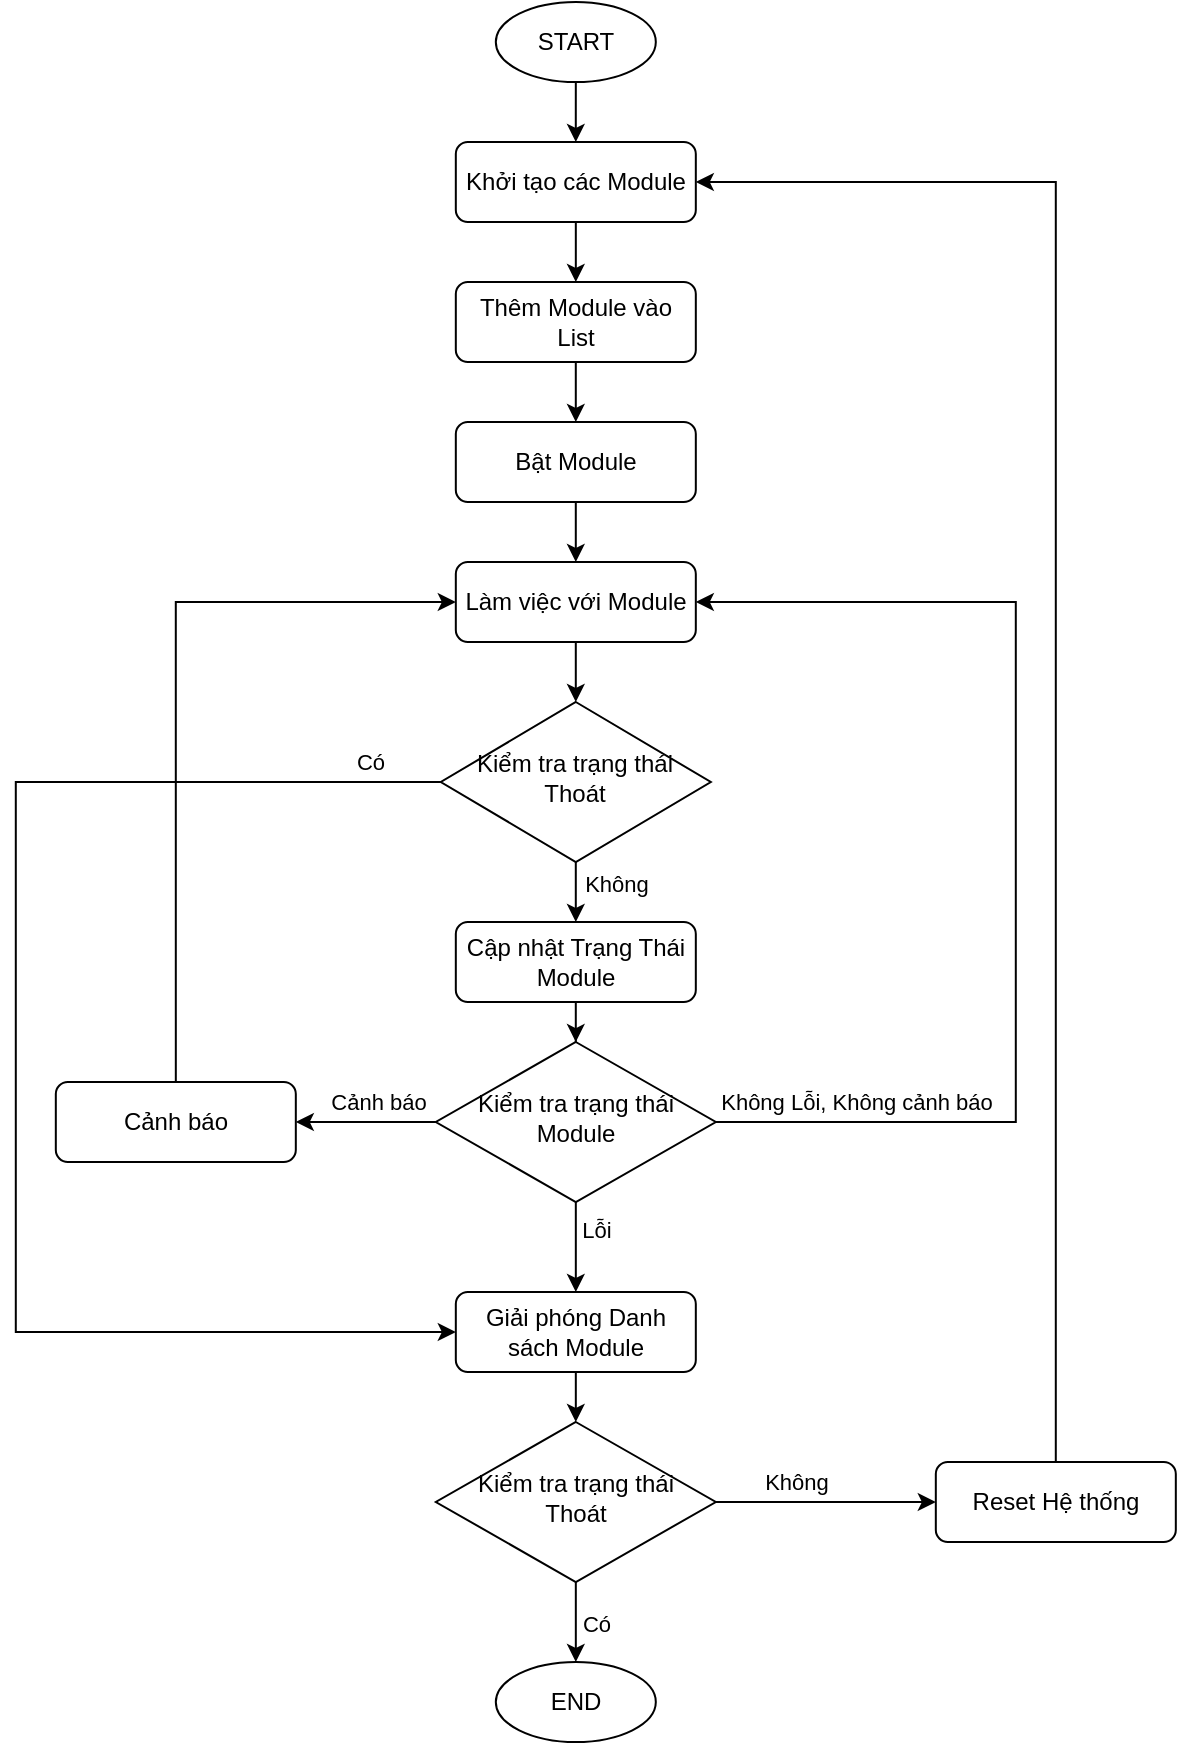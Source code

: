 <mxfile version="26.0.16">
  <diagram id="C5RBs43oDa-KdzZeNtuy" name="Page-1">
    <mxGraphModel dx="1313" dy="663" grid="1" gridSize="10" guides="1" tooltips="1" connect="1" arrows="1" fold="1" page="1" pageScale="1" pageWidth="827" pageHeight="1169" math="0" shadow="0">
      <root>
        <mxCell id="WIyWlLk6GJQsqaUBKTNV-0" />
        <mxCell id="WIyWlLk6GJQsqaUBKTNV-1" parent="WIyWlLk6GJQsqaUBKTNV-0" />
        <mxCell id="LIm6VPAugnNp1yLPzDzS-15" style="edgeStyle=orthogonalEdgeStyle;rounded=0;orthogonalLoop=1;jettySize=auto;html=1;exitX=0.5;exitY=1;exitDx=0;exitDy=0;entryX=0.5;entryY=0;entryDx=0;entryDy=0;" edge="1" parent="WIyWlLk6GJQsqaUBKTNV-1" source="LIm6VPAugnNp1yLPzDzS-0" target="LIm6VPAugnNp1yLPzDzS-4">
          <mxGeometry relative="1" as="geometry" />
        </mxCell>
        <mxCell id="LIm6VPAugnNp1yLPzDzS-0" value="Khởi tạo các Module" style="rounded=1;whiteSpace=wrap;html=1;fontSize=12;glass=0;strokeWidth=1;shadow=0;" vertex="1" parent="WIyWlLk6GJQsqaUBKTNV-1">
          <mxGeometry x="343.91" y="200" width="120" height="40" as="geometry" />
        </mxCell>
        <mxCell id="LIm6VPAugnNp1yLPzDzS-16" style="edgeStyle=orthogonalEdgeStyle;rounded=0;orthogonalLoop=1;jettySize=auto;html=1;entryX=0.5;entryY=0;entryDx=0;entryDy=0;" edge="1" parent="WIyWlLk6GJQsqaUBKTNV-1" source="LIm6VPAugnNp1yLPzDzS-1" target="LIm6VPAugnNp1yLPzDzS-0">
          <mxGeometry relative="1" as="geometry" />
        </mxCell>
        <mxCell id="LIm6VPAugnNp1yLPzDzS-1" value="START" style="ellipse;whiteSpace=wrap;html=1;" vertex="1" parent="WIyWlLk6GJQsqaUBKTNV-1">
          <mxGeometry x="363.91" y="130" width="80" height="40" as="geometry" />
        </mxCell>
        <mxCell id="LIm6VPAugnNp1yLPzDzS-2" value="END" style="ellipse;whiteSpace=wrap;html=1;" vertex="1" parent="WIyWlLk6GJQsqaUBKTNV-1">
          <mxGeometry x="363.91" y="960" width="80" height="40" as="geometry" />
        </mxCell>
        <mxCell id="LIm6VPAugnNp1yLPzDzS-17" style="edgeStyle=orthogonalEdgeStyle;rounded=0;orthogonalLoop=1;jettySize=auto;html=1;entryX=0.5;entryY=0;entryDx=0;entryDy=0;" edge="1" parent="WIyWlLk6GJQsqaUBKTNV-1" source="LIm6VPAugnNp1yLPzDzS-4" target="LIm6VPAugnNp1yLPzDzS-5">
          <mxGeometry relative="1" as="geometry" />
        </mxCell>
        <mxCell id="LIm6VPAugnNp1yLPzDzS-4" value="Thêm Module vào List" style="rounded=1;whiteSpace=wrap;html=1;fontSize=12;glass=0;strokeWidth=1;shadow=0;" vertex="1" parent="WIyWlLk6GJQsqaUBKTNV-1">
          <mxGeometry x="343.91" y="270" width="120" height="40" as="geometry" />
        </mxCell>
        <mxCell id="LIm6VPAugnNp1yLPzDzS-18" style="edgeStyle=orthogonalEdgeStyle;rounded=0;orthogonalLoop=1;jettySize=auto;html=1;entryX=0.5;entryY=0;entryDx=0;entryDy=0;" edge="1" parent="WIyWlLk6GJQsqaUBKTNV-1" source="LIm6VPAugnNp1yLPzDzS-5" target="LIm6VPAugnNp1yLPzDzS-6">
          <mxGeometry relative="1" as="geometry" />
        </mxCell>
        <mxCell id="LIm6VPAugnNp1yLPzDzS-5" value="Bật Module" style="rounded=1;whiteSpace=wrap;html=1;fontSize=12;glass=0;strokeWidth=1;shadow=0;" vertex="1" parent="WIyWlLk6GJQsqaUBKTNV-1">
          <mxGeometry x="343.91" y="340" width="120" height="40" as="geometry" />
        </mxCell>
        <mxCell id="LIm6VPAugnNp1yLPzDzS-19" style="edgeStyle=orthogonalEdgeStyle;rounded=0;orthogonalLoop=1;jettySize=auto;html=1;entryX=0.5;entryY=0;entryDx=0;entryDy=0;" edge="1" parent="WIyWlLk6GJQsqaUBKTNV-1" source="LIm6VPAugnNp1yLPzDzS-37" target="LIm6VPAugnNp1yLPzDzS-9">
          <mxGeometry relative="1" as="geometry">
            <mxPoint x="403.969" y="530" as="sourcePoint" />
          </mxGeometry>
        </mxCell>
        <mxCell id="LIm6VPAugnNp1yLPzDzS-41" value="Không" style="edgeLabel;html=1;align=center;verticalAlign=middle;resizable=0;points=[];" vertex="1" connectable="0" parent="LIm6VPAugnNp1yLPzDzS-19">
          <mxGeometry x="0.33" y="1" relative="1" as="geometry">
            <mxPoint x="19" y="-3" as="offset" />
          </mxGeometry>
        </mxCell>
        <mxCell id="LIm6VPAugnNp1yLPzDzS-38" style="edgeStyle=orthogonalEdgeStyle;rounded=0;orthogonalLoop=1;jettySize=auto;html=1;entryX=0.5;entryY=0;entryDx=0;entryDy=0;" edge="1" parent="WIyWlLk6GJQsqaUBKTNV-1" source="LIm6VPAugnNp1yLPzDzS-6" target="LIm6VPAugnNp1yLPzDzS-37">
          <mxGeometry relative="1" as="geometry" />
        </mxCell>
        <mxCell id="LIm6VPAugnNp1yLPzDzS-6" value="Làm việc với Module" style="rounded=1;whiteSpace=wrap;html=1;fontSize=12;glass=0;strokeWidth=1;shadow=0;" vertex="1" parent="WIyWlLk6GJQsqaUBKTNV-1">
          <mxGeometry x="343.91" y="410" width="120" height="40" as="geometry" />
        </mxCell>
        <mxCell id="LIm6VPAugnNp1yLPzDzS-24" style="edgeStyle=orthogonalEdgeStyle;rounded=0;orthogonalLoop=1;jettySize=auto;html=1;entryX=1;entryY=0.5;entryDx=0;entryDy=0;" edge="1" parent="WIyWlLk6GJQsqaUBKTNV-1" source="LIm6VPAugnNp1yLPzDzS-8" target="LIm6VPAugnNp1yLPzDzS-23">
          <mxGeometry relative="1" as="geometry" />
        </mxCell>
        <mxCell id="LIm6VPAugnNp1yLPzDzS-25" value="Cảnh báo" style="edgeLabel;html=1;align=center;verticalAlign=middle;resizable=0;points=[];" vertex="1" connectable="0" parent="LIm6VPAugnNp1yLPzDzS-24">
          <mxGeometry x="0.162" y="1" relative="1" as="geometry">
            <mxPoint x="11" y="-11" as="offset" />
          </mxGeometry>
        </mxCell>
        <mxCell id="LIm6VPAugnNp1yLPzDzS-26" style="edgeStyle=orthogonalEdgeStyle;rounded=0;orthogonalLoop=1;jettySize=auto;html=1;entryX=0.5;entryY=0;entryDx=0;entryDy=0;" edge="1" parent="WIyWlLk6GJQsqaUBKTNV-1" source="LIm6VPAugnNp1yLPzDzS-8" target="LIm6VPAugnNp1yLPzDzS-13">
          <mxGeometry relative="1" as="geometry" />
        </mxCell>
        <mxCell id="LIm6VPAugnNp1yLPzDzS-27" value="Lỗi&lt;div&gt;&lt;br&gt;&lt;/div&gt;" style="edgeLabel;html=1;align=center;verticalAlign=middle;resizable=0;points=[];" vertex="1" connectable="0" parent="LIm6VPAugnNp1yLPzDzS-26">
          <mxGeometry x="-0.082" y="1" relative="1" as="geometry">
            <mxPoint x="9" as="offset" />
          </mxGeometry>
        </mxCell>
        <mxCell id="LIm6VPAugnNp1yLPzDzS-29" style="edgeStyle=orthogonalEdgeStyle;rounded=0;orthogonalLoop=1;jettySize=auto;html=1;exitX=1;exitY=0.5;exitDx=0;exitDy=0;entryX=1;entryY=0.5;entryDx=0;entryDy=0;" edge="1" parent="WIyWlLk6GJQsqaUBKTNV-1" source="LIm6VPAugnNp1yLPzDzS-8" target="LIm6VPAugnNp1yLPzDzS-6">
          <mxGeometry relative="1" as="geometry">
            <Array as="points">
              <mxPoint x="623.91" y="690" />
              <mxPoint x="623.91" y="430" />
            </Array>
          </mxGeometry>
        </mxCell>
        <mxCell id="LIm6VPAugnNp1yLPzDzS-30" value="Không Lỗi, Không cảnh báo" style="edgeLabel;html=1;align=center;verticalAlign=middle;resizable=0;points=[];" vertex="1" connectable="0" parent="LIm6VPAugnNp1yLPzDzS-29">
          <mxGeometry x="-0.765" y="-2" relative="1" as="geometry">
            <mxPoint x="3" y="-12" as="offset" />
          </mxGeometry>
        </mxCell>
        <mxCell id="LIm6VPAugnNp1yLPzDzS-8" value="Kiểm tra trạng thái Module" style="rhombus;whiteSpace=wrap;html=1;shadow=0;fontFamily=Helvetica;fontSize=12;align=center;strokeWidth=1;spacing=6;spacingTop=-4;" vertex="1" parent="WIyWlLk6GJQsqaUBKTNV-1">
          <mxGeometry x="333.91" y="650" width="140" height="80" as="geometry" />
        </mxCell>
        <mxCell id="LIm6VPAugnNp1yLPzDzS-20" style="edgeStyle=orthogonalEdgeStyle;rounded=0;orthogonalLoop=1;jettySize=auto;html=1;" edge="1" parent="WIyWlLk6GJQsqaUBKTNV-1" source="LIm6VPAugnNp1yLPzDzS-9" target="LIm6VPAugnNp1yLPzDzS-8">
          <mxGeometry relative="1" as="geometry" />
        </mxCell>
        <mxCell id="LIm6VPAugnNp1yLPzDzS-9" value="Cập nhật Trạng Thái Module" style="rounded=1;whiteSpace=wrap;html=1;fontSize=12;glass=0;strokeWidth=1;shadow=0;" vertex="1" parent="WIyWlLk6GJQsqaUBKTNV-1">
          <mxGeometry x="343.91" y="590" width="120" height="40" as="geometry" />
        </mxCell>
        <mxCell id="LIm6VPAugnNp1yLPzDzS-33" style="edgeStyle=orthogonalEdgeStyle;rounded=0;orthogonalLoop=1;jettySize=auto;html=1;entryX=1;entryY=0.5;entryDx=0;entryDy=0;" edge="1" parent="WIyWlLk6GJQsqaUBKTNV-1" source="LIm6VPAugnNp1yLPzDzS-10" target="LIm6VPAugnNp1yLPzDzS-0">
          <mxGeometry relative="1" as="geometry">
            <Array as="points">
              <mxPoint x="643.91" y="220" />
            </Array>
          </mxGeometry>
        </mxCell>
        <mxCell id="LIm6VPAugnNp1yLPzDzS-10" value="Reset Hệ thống" style="rounded=1;whiteSpace=wrap;html=1;fontSize=12;glass=0;strokeWidth=1;shadow=0;" vertex="1" parent="WIyWlLk6GJQsqaUBKTNV-1">
          <mxGeometry x="583.91" y="860" width="120" height="40" as="geometry" />
        </mxCell>
        <mxCell id="LIm6VPAugnNp1yLPzDzS-32" style="edgeStyle=orthogonalEdgeStyle;rounded=0;orthogonalLoop=1;jettySize=auto;html=1;exitX=1;exitY=0.5;exitDx=0;exitDy=0;entryX=0;entryY=0.5;entryDx=0;entryDy=0;" edge="1" parent="WIyWlLk6GJQsqaUBKTNV-1" source="LIm6VPAugnNp1yLPzDzS-11" target="LIm6VPAugnNp1yLPzDzS-10">
          <mxGeometry relative="1" as="geometry" />
        </mxCell>
        <mxCell id="LIm6VPAugnNp1yLPzDzS-34" value="Không" style="edgeLabel;html=1;align=center;verticalAlign=middle;resizable=0;points=[];" vertex="1" connectable="0" parent="LIm6VPAugnNp1yLPzDzS-32">
          <mxGeometry x="-0.27" y="1" relative="1" as="geometry">
            <mxPoint y="-9" as="offset" />
          </mxGeometry>
        </mxCell>
        <mxCell id="LIm6VPAugnNp1yLPzDzS-35" style="edgeStyle=orthogonalEdgeStyle;rounded=0;orthogonalLoop=1;jettySize=auto;html=1;" edge="1" parent="WIyWlLk6GJQsqaUBKTNV-1" source="LIm6VPAugnNp1yLPzDzS-11" target="LIm6VPAugnNp1yLPzDzS-2">
          <mxGeometry relative="1" as="geometry" />
        </mxCell>
        <mxCell id="LIm6VPAugnNp1yLPzDzS-36" value="Có" style="edgeLabel;html=1;align=center;verticalAlign=middle;resizable=0;points=[];" vertex="1" connectable="0" parent="LIm6VPAugnNp1yLPzDzS-35">
          <mxGeometry x="-0.474" y="2" relative="1" as="geometry">
            <mxPoint x="8" y="10" as="offset" />
          </mxGeometry>
        </mxCell>
        <mxCell id="LIm6VPAugnNp1yLPzDzS-11" value="Kiểm tra trạng thái Thoát" style="rhombus;whiteSpace=wrap;html=1;shadow=0;fontFamily=Helvetica;fontSize=12;align=center;strokeWidth=1;spacing=6;spacingTop=-4;" vertex="1" parent="WIyWlLk6GJQsqaUBKTNV-1">
          <mxGeometry x="333.91" y="840" width="140" height="80" as="geometry" />
        </mxCell>
        <mxCell id="LIm6VPAugnNp1yLPzDzS-31" style="edgeStyle=orthogonalEdgeStyle;rounded=0;orthogonalLoop=1;jettySize=auto;html=1;exitX=0.5;exitY=1;exitDx=0;exitDy=0;entryX=0.5;entryY=0;entryDx=0;entryDy=0;" edge="1" parent="WIyWlLk6GJQsqaUBKTNV-1" source="LIm6VPAugnNp1yLPzDzS-13" target="LIm6VPAugnNp1yLPzDzS-11">
          <mxGeometry relative="1" as="geometry" />
        </mxCell>
        <mxCell id="LIm6VPAugnNp1yLPzDzS-13" value="Giải phóng Danh sách Module" style="rounded=1;whiteSpace=wrap;html=1;fontSize=12;glass=0;strokeWidth=1;shadow=0;" vertex="1" parent="WIyWlLk6GJQsqaUBKTNV-1">
          <mxGeometry x="343.91" y="775" width="120" height="40" as="geometry" />
        </mxCell>
        <mxCell id="LIm6VPAugnNp1yLPzDzS-28" style="edgeStyle=orthogonalEdgeStyle;rounded=0;orthogonalLoop=1;jettySize=auto;html=1;exitX=0.5;exitY=0;exitDx=0;exitDy=0;entryX=0;entryY=0.5;entryDx=0;entryDy=0;" edge="1" parent="WIyWlLk6GJQsqaUBKTNV-1" source="LIm6VPAugnNp1yLPzDzS-23" target="LIm6VPAugnNp1yLPzDzS-6">
          <mxGeometry relative="1" as="geometry" />
        </mxCell>
        <mxCell id="LIm6VPAugnNp1yLPzDzS-23" value="Cảnh báo" style="rounded=1;whiteSpace=wrap;html=1;fontSize=12;glass=0;strokeWidth=1;shadow=0;" vertex="1" parent="WIyWlLk6GJQsqaUBKTNV-1">
          <mxGeometry x="143.91" y="670" width="120" height="40" as="geometry" />
        </mxCell>
        <mxCell id="LIm6VPAugnNp1yLPzDzS-40" style="edgeStyle=orthogonalEdgeStyle;rounded=0;orthogonalLoop=1;jettySize=auto;html=1;entryX=0;entryY=0.5;entryDx=0;entryDy=0;" edge="1" parent="WIyWlLk6GJQsqaUBKTNV-1" source="LIm6VPAugnNp1yLPzDzS-37" target="LIm6VPAugnNp1yLPzDzS-13">
          <mxGeometry relative="1" as="geometry">
            <Array as="points">
              <mxPoint x="123.91" y="520" />
              <mxPoint x="123.91" y="795" />
            </Array>
          </mxGeometry>
        </mxCell>
        <mxCell id="LIm6VPAugnNp1yLPzDzS-42" value="Có" style="edgeLabel;html=1;align=center;verticalAlign=middle;resizable=0;points=[];" vertex="1" connectable="0" parent="LIm6VPAugnNp1yLPzDzS-40">
          <mxGeometry x="-0.898" y="-2" relative="1" as="geometry">
            <mxPoint y="-8" as="offset" />
          </mxGeometry>
        </mxCell>
        <mxCell id="LIm6VPAugnNp1yLPzDzS-37" value="Kiểm tra trạng thái Thoát" style="rhombus;whiteSpace=wrap;html=1;shadow=0;fontFamily=Helvetica;fontSize=12;align=center;strokeWidth=1;spacing=6;spacingTop=-4;" vertex="1" parent="WIyWlLk6GJQsqaUBKTNV-1">
          <mxGeometry x="336.41" y="480" width="135" height="80" as="geometry" />
        </mxCell>
      </root>
    </mxGraphModel>
  </diagram>
</mxfile>
